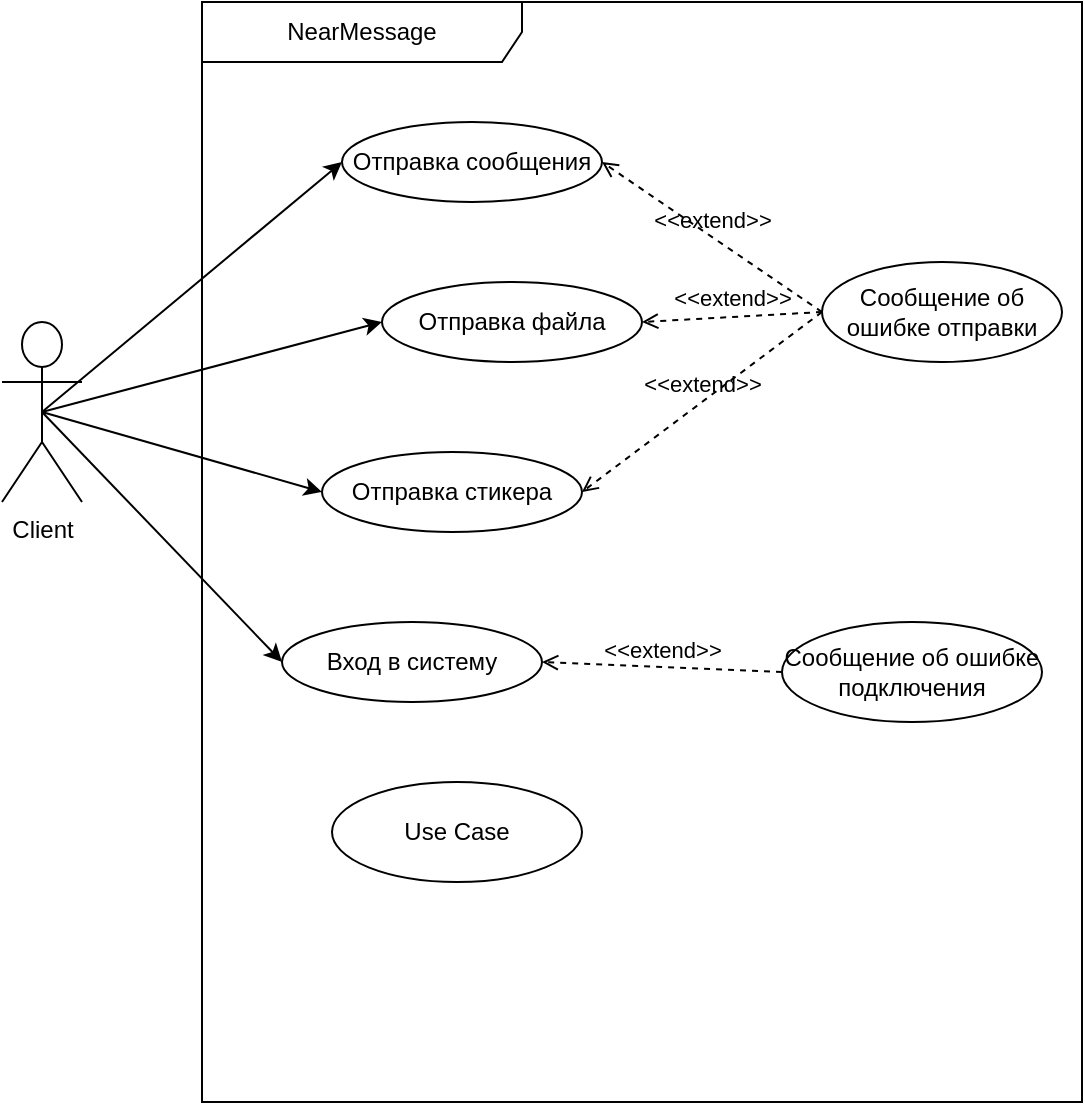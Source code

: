 <mxfile version="21.1.2" type="device">
  <diagram name="Use case" id="YBa-Zm3biv38Imw0QxZi">
    <mxGraphModel dx="1036" dy="623" grid="1" gridSize="10" guides="1" tooltips="1" connect="1" arrows="1" fold="1" page="1" pageScale="1" pageWidth="827" pageHeight="1169" math="0" shadow="0">
      <root>
        <mxCell id="0" />
        <mxCell id="1" parent="0" />
        <mxCell id="oCGCH1pFndk-bAcOJEfq-13" style="edgeStyle=none;rounded=0;orthogonalLoop=1;jettySize=auto;html=1;exitX=0.5;exitY=0.5;exitDx=0;exitDy=0;exitPerimeter=0;entryX=0;entryY=0.5;entryDx=0;entryDy=0;" parent="1" source="oCGCH1pFndk-bAcOJEfq-5" target="oCGCH1pFndk-bAcOJEfq-11" edge="1">
          <mxGeometry relative="1" as="geometry" />
        </mxCell>
        <mxCell id="oCGCH1pFndk-bAcOJEfq-14" style="edgeStyle=none;rounded=0;orthogonalLoop=1;jettySize=auto;html=1;exitX=0.5;exitY=0.5;exitDx=0;exitDy=0;exitPerimeter=0;entryX=0;entryY=0.5;entryDx=0;entryDy=0;" parent="1" source="oCGCH1pFndk-bAcOJEfq-5" target="oCGCH1pFndk-bAcOJEfq-10" edge="1">
          <mxGeometry relative="1" as="geometry" />
        </mxCell>
        <mxCell id="oCGCH1pFndk-bAcOJEfq-15" style="edgeStyle=none;rounded=0;orthogonalLoop=1;jettySize=auto;html=1;exitX=0.5;exitY=0.5;exitDx=0;exitDy=0;exitPerimeter=0;entryX=0;entryY=0.5;entryDx=0;entryDy=0;" parent="1" source="oCGCH1pFndk-bAcOJEfq-5" target="oCGCH1pFndk-bAcOJEfq-8" edge="1">
          <mxGeometry relative="1" as="geometry" />
        </mxCell>
        <mxCell id="oCGCH1pFndk-bAcOJEfq-16" style="edgeStyle=none;rounded=0;orthogonalLoop=1;jettySize=auto;html=1;exitX=0.5;exitY=0.5;exitDx=0;exitDy=0;exitPerimeter=0;entryX=0;entryY=0.5;entryDx=0;entryDy=0;" parent="1" source="oCGCH1pFndk-bAcOJEfq-5" target="oCGCH1pFndk-bAcOJEfq-7" edge="1">
          <mxGeometry relative="1" as="geometry" />
        </mxCell>
        <mxCell id="oCGCH1pFndk-bAcOJEfq-5" value="Client" style="shape=umlActor;verticalLabelPosition=bottom;verticalAlign=top;html=1;" parent="1" vertex="1">
          <mxGeometry x="90" y="190" width="40" height="90" as="geometry" />
        </mxCell>
        <mxCell id="oCGCH1pFndk-bAcOJEfq-6" value="&lt;div&gt;NearMessage&lt;/div&gt;" style="shape=umlFrame;whiteSpace=wrap;html=1;pointerEvents=0;recursiveResize=0;container=1;collapsible=0;width=160;" parent="1" vertex="1">
          <mxGeometry x="190" y="30" width="440" height="550" as="geometry" />
        </mxCell>
        <mxCell id="oCGCH1pFndk-bAcOJEfq-7" value="Отправка сообщения" style="ellipse;whiteSpace=wrap;html=1;" parent="oCGCH1pFndk-bAcOJEfq-6" vertex="1">
          <mxGeometry x="70" y="60" width="130" height="40" as="geometry" />
        </mxCell>
        <mxCell id="oCGCH1pFndk-bAcOJEfq-8" value="Отправка файла" style="ellipse;whiteSpace=wrap;html=1;" parent="oCGCH1pFndk-bAcOJEfq-6" vertex="1">
          <mxGeometry x="90" y="140" width="130" height="40" as="geometry" />
        </mxCell>
        <mxCell id="oCGCH1pFndk-bAcOJEfq-10" value="Отправка стикера" style="ellipse;whiteSpace=wrap;html=1;" parent="oCGCH1pFndk-bAcOJEfq-6" vertex="1">
          <mxGeometry x="60" y="225" width="130" height="40" as="geometry" />
        </mxCell>
        <mxCell id="oCGCH1pFndk-bAcOJEfq-11" value="Вход в систему" style="ellipse;whiteSpace=wrap;html=1;" parent="oCGCH1pFndk-bAcOJEfq-6" vertex="1">
          <mxGeometry x="40" y="310" width="130" height="40" as="geometry" />
        </mxCell>
        <mxCell id="oCGCH1pFndk-bAcOJEfq-17" value="Сообщение об ошибке отправки" style="ellipse;whiteSpace=wrap;html=1;" parent="oCGCH1pFndk-bAcOJEfq-6" vertex="1">
          <mxGeometry x="310" y="130" width="120" height="50" as="geometry" />
        </mxCell>
        <mxCell id="oCGCH1pFndk-bAcOJEfq-20" value="&amp;lt;&amp;lt;extend&amp;gt;&amp;gt;" style="html=1;verticalAlign=bottom;labelBackgroundColor=none;endArrow=open;endFill=0;dashed=1;rounded=0;exitX=0;exitY=0.5;exitDx=0;exitDy=0;entryX=1;entryY=0.5;entryDx=0;entryDy=0;" parent="oCGCH1pFndk-bAcOJEfq-6" source="oCGCH1pFndk-bAcOJEfq-17" target="oCGCH1pFndk-bAcOJEfq-7" edge="1">
          <mxGeometry width="160" relative="1" as="geometry">
            <mxPoint x="230" y="240" as="sourcePoint" />
            <mxPoint x="390" y="240" as="targetPoint" />
          </mxGeometry>
        </mxCell>
        <mxCell id="oCGCH1pFndk-bAcOJEfq-21" value="&amp;lt;&amp;lt;extend&amp;gt;&amp;gt;" style="html=1;verticalAlign=bottom;labelBackgroundColor=none;endArrow=open;endFill=0;dashed=1;rounded=0;exitX=0;exitY=0.5;exitDx=0;exitDy=0;entryX=1;entryY=0.5;entryDx=0;entryDy=0;" parent="oCGCH1pFndk-bAcOJEfq-6" source="oCGCH1pFndk-bAcOJEfq-17" target="oCGCH1pFndk-bAcOJEfq-8" edge="1">
          <mxGeometry width="160" relative="1" as="geometry">
            <mxPoint x="210" y="290" as="sourcePoint" />
            <mxPoint x="370" y="290" as="targetPoint" />
          </mxGeometry>
        </mxCell>
        <mxCell id="oCGCH1pFndk-bAcOJEfq-22" value="&amp;lt;&amp;lt;extend&amp;gt;&amp;gt;" style="html=1;verticalAlign=bottom;labelBackgroundColor=none;endArrow=open;endFill=0;dashed=1;rounded=0;exitX=0;exitY=0.5;exitDx=0;exitDy=0;entryX=1;entryY=0.5;entryDx=0;entryDy=0;" parent="oCGCH1pFndk-bAcOJEfq-6" source="oCGCH1pFndk-bAcOJEfq-17" target="oCGCH1pFndk-bAcOJEfq-10" edge="1">
          <mxGeometry width="160" relative="1" as="geometry">
            <mxPoint x="250" y="250" as="sourcePoint" />
            <mxPoint x="410" y="250" as="targetPoint" />
          </mxGeometry>
        </mxCell>
        <mxCell id="oCGCH1pFndk-bAcOJEfq-23" value="Сообщение об ошибке подключения" style="ellipse;whiteSpace=wrap;html=1;" parent="oCGCH1pFndk-bAcOJEfq-6" vertex="1">
          <mxGeometry x="290" y="310" width="130" height="50" as="geometry" />
        </mxCell>
        <mxCell id="oCGCH1pFndk-bAcOJEfq-25" value="&amp;lt;&amp;lt;extend&amp;gt;&amp;gt;" style="html=1;verticalAlign=bottom;labelBackgroundColor=none;endArrow=open;endFill=0;dashed=1;rounded=0;exitX=0;exitY=0.5;exitDx=0;exitDy=0;entryX=1;entryY=0.5;entryDx=0;entryDy=0;" parent="oCGCH1pFndk-bAcOJEfq-6" source="oCGCH1pFndk-bAcOJEfq-23" target="oCGCH1pFndk-bAcOJEfq-11" edge="1">
          <mxGeometry width="160" relative="1" as="geometry">
            <mxPoint x="140" y="420" as="sourcePoint" />
            <mxPoint x="300" y="420" as="targetPoint" />
          </mxGeometry>
        </mxCell>
        <mxCell id="fgAcfTzgLdKjXCnRD7Xi-1" value="Use Case" style="ellipse;whiteSpace=wrap;html=1;" vertex="1" parent="oCGCH1pFndk-bAcOJEfq-6">
          <mxGeometry x="65" y="390" width="125" height="50" as="geometry" />
        </mxCell>
      </root>
    </mxGraphModel>
  </diagram>
</mxfile>
